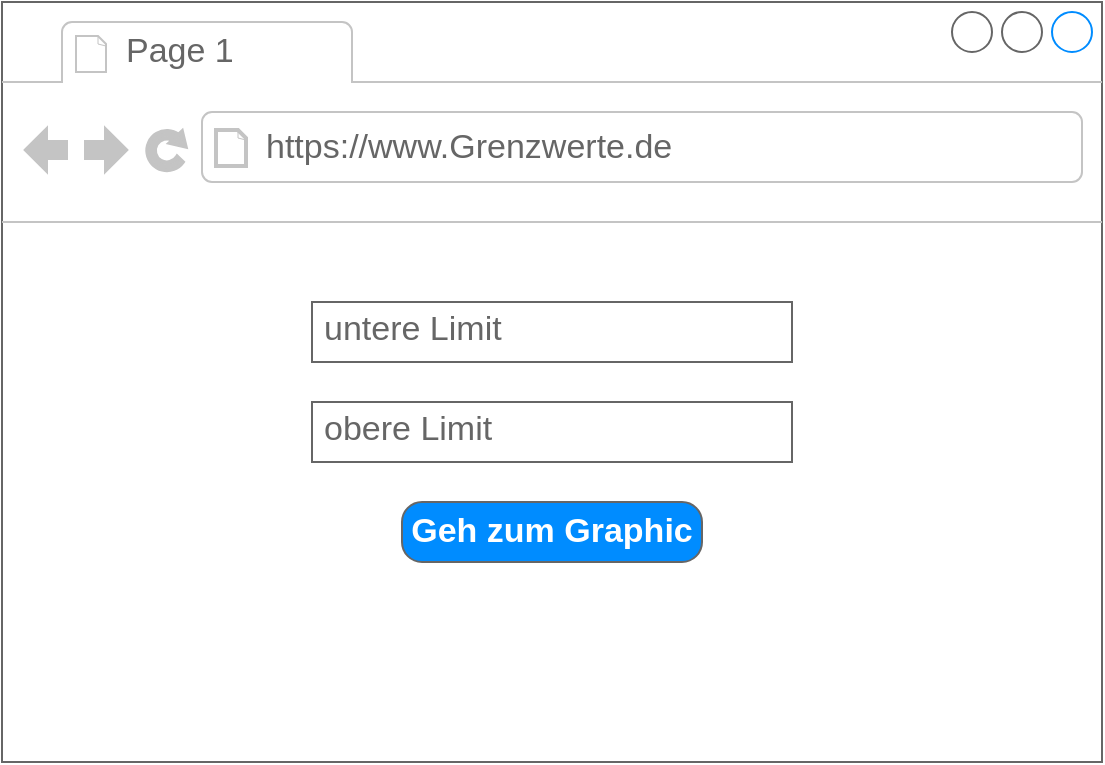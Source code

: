 <mxfile>
    <diagram id="pdjmm6KwJgYupCjuoYrF" name="Page-1">
        <mxGraphModel dx="1204" dy="713" grid="1" gridSize="10" guides="1" tooltips="1" connect="1" arrows="1" fold="1" page="1" pageScale="1" pageWidth="850" pageHeight="1100" math="0" shadow="0">
            <root>
                <mxCell id="0"/>
                <mxCell id="1" parent="0"/>
                <mxCell id="6" value="" style="strokeWidth=1;shadow=0;dashed=0;align=center;html=1;shape=mxgraph.mockup.containers.browserWindow;rSize=0;strokeColor=#666666;strokeColor2=#008cff;strokeColor3=#c4c4c4;mainText=,;recursiveResize=0;" vertex="1" parent="1">
                    <mxGeometry x="120" y="250" width="550" height="380" as="geometry"/>
                </mxCell>
                <mxCell id="7" value="Page 1" style="strokeWidth=1;shadow=0;dashed=0;align=center;html=1;shape=mxgraph.mockup.containers.anchor;fontSize=17;fontColor=#666666;align=left;" vertex="1" parent="6">
                    <mxGeometry x="60" y="12" width="110" height="26" as="geometry"/>
                </mxCell>
                <mxCell id="8" value="https://www.Grenzwerte.de" style="strokeWidth=1;shadow=0;dashed=0;align=center;html=1;shape=mxgraph.mockup.containers.anchor;rSize=0;fontSize=17;fontColor=#666666;align=left;" vertex="1" parent="6">
                    <mxGeometry x="130" y="60" width="250" height="26" as="geometry"/>
                </mxCell>
                <mxCell id="5" value="Geh zum Graphic" style="strokeWidth=1;shadow=0;dashed=0;align=center;html=1;shape=mxgraph.mockup.buttons.button;strokeColor=#666666;fontColor=#ffffff;mainText=;buttonStyle=round;fontSize=17;fontStyle=1;fillColor=#008cff;whiteSpace=wrap;" vertex="1" parent="6">
                    <mxGeometry x="200" y="250" width="150" height="30" as="geometry"/>
                </mxCell>
                <mxCell id="4" value="obere Limit" style="strokeWidth=1;shadow=0;dashed=0;align=center;html=1;shape=mxgraph.mockup.text.textBox;fontColor=#666666;align=left;fontSize=17;spacingLeft=4;spacingTop=-3;strokeColor=#666666;mainText=" vertex="1" parent="6">
                    <mxGeometry x="155" y="200" width="240" height="30" as="geometry"/>
                </mxCell>
                <mxCell id="3" value="untere Limit" style="strokeWidth=1;shadow=0;dashed=0;align=center;html=1;shape=mxgraph.mockup.text.textBox;fontColor=#666666;align=left;fontSize=17;spacingLeft=4;spacingTop=-3;strokeColor=#666666;mainText=" vertex="1" parent="6">
                    <mxGeometry x="155" y="150" width="240" height="30" as="geometry"/>
                </mxCell>
            </root>
        </mxGraphModel>
    </diagram>
</mxfile>